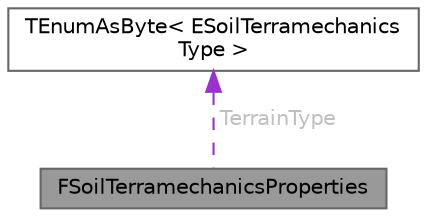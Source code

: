 digraph "FSoilTerramechanicsProperties"
{
 // INTERACTIVE_SVG=YES
 // LATEX_PDF_SIZE
  bgcolor="transparent";
  edge [fontname=Helvetica,fontsize=10,labelfontname=Helvetica,labelfontsize=10];
  node [fontname=Helvetica,fontsize=10,shape=box,height=0.2,width=0.4];
  Node1 [id="Node000001",label="FSoilTerramechanicsProperties",height=0.2,width=0.4,color="gray40", fillcolor="grey60", style="filled", fontcolor="black",tooltip=" "];
  Node2 -> Node1 [id="edge1_Node000001_Node000002",dir="back",color="darkorchid3",style="dashed",tooltip=" ",label=" TerrainType",fontcolor="grey" ];
  Node2 [id="Node000002",label="TEnumAsByte\< ESoilTerramechanics\lType \>",height=0.2,width=0.4,color="gray40", fillcolor="white", style="filled",tooltip=" "];
}
